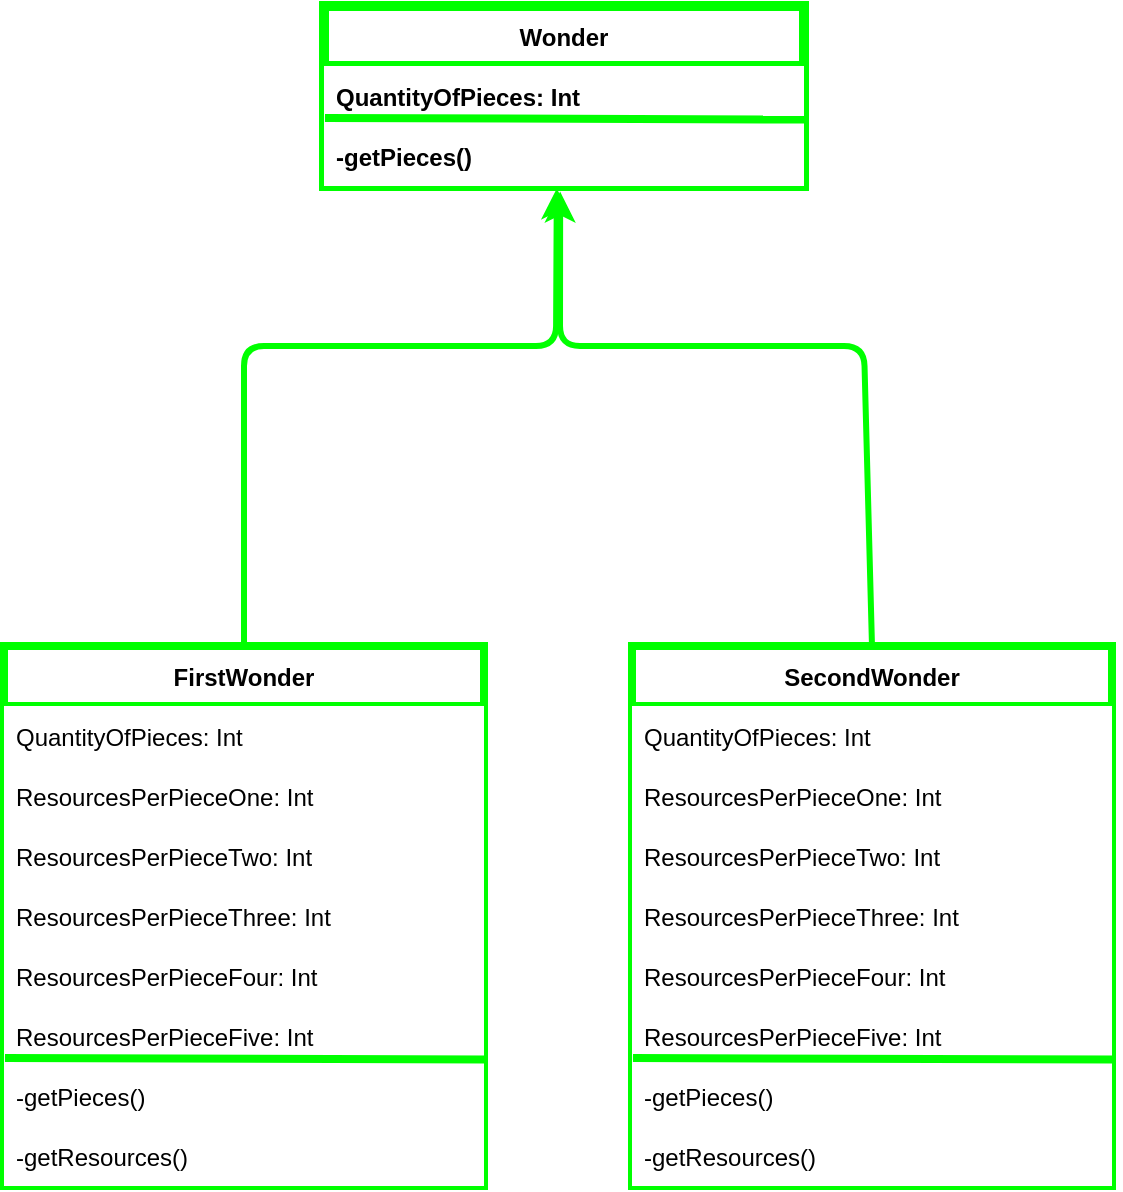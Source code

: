 <mxfile>
    <diagram id="t4m6HffBojrmLgmsI4VK" name="Page-1">
        <mxGraphModel dx="706" dy="574" grid="1" gridSize="10" guides="1" tooltips="1" connect="1" arrows="1" fold="1" page="1" pageScale="1" pageWidth="827" pageHeight="1169" math="0" shadow="0">
            <root>
                <mxCell id="0"/>
                <mxCell id="1" parent="0"/>
                <mxCell id="3" value="Wonder" style="swimlane;fontStyle=1;childLayout=stackLayout;horizontal=1;startSize=30;horizontalStack=0;resizeParent=1;resizeParentMax=0;resizeLast=0;collapsible=1;marginBottom=0;swimlaneFillColor=none;strokeColor=#00FF00;fontColor=#000000;labelBackgroundColor=#FFFFFF;fillColor=#FFFFFF;strokeWidth=5;" vertex="1" parent="1">
                    <mxGeometry x="260" y="130" width="240" height="90" as="geometry"/>
                </mxCell>
                <mxCell id="4" value="QuantityOfPieces: Int" style="text;strokeColor=none;fillColor=#FFFFFF;align=left;verticalAlign=middle;spacingLeft=4;spacingRight=4;overflow=hidden;points=[[0,0.5],[1,0.5]];portConstraint=eastwest;rotatable=0;fontColor=#000000;fontStyle=1" vertex="1" parent="3">
                    <mxGeometry y="30" width="240" height="30" as="geometry"/>
                </mxCell>
                <mxCell id="5" value="-getPieces()" style="text;strokeColor=none;fillColor=#FFFFFF;align=left;verticalAlign=middle;spacingLeft=4;spacingRight=4;overflow=hidden;points=[[0,0.5],[1,0.5]];portConstraint=eastwest;rotatable=0;fontColor=#000000;fontStyle=1" vertex="1" parent="3">
                    <mxGeometry y="60" width="240" height="30" as="geometry"/>
                </mxCell>
                <mxCell id="21" value="" style="endArrow=none;html=1;exitX=0.002;exitY=-0.133;exitDx=0;exitDy=0;exitPerimeter=0;entryX=1.005;entryY=-0.107;entryDx=0;entryDy=0;entryPerimeter=0;fontColor=#F0F0F0;fillColor=#60a917;strokeColor=#00FF00;strokeWidth=4;" edge="1" parent="3" source="5" target="5">
                    <mxGeometry width="50" height="50" relative="1" as="geometry">
                        <mxPoint x="80" y="210" as="sourcePoint"/>
                        <mxPoint x="130" y="160" as="targetPoint"/>
                        <Array as="points"/>
                    </mxGeometry>
                </mxCell>
                <mxCell id="47" style="edgeStyle=none;html=1;exitX=0.5;exitY=0;exitDx=0;exitDy=0;entryX=0.485;entryY=1.04;entryDx=0;entryDy=0;entryPerimeter=0;strokeColor=#00FF00;strokeWidth=3;" edge="1" parent="1" source="36" target="5">
                    <mxGeometry relative="1" as="geometry">
                        <mxPoint x="380.48" y="251.2" as="targetPoint"/>
                        <Array as="points">
                            <mxPoint x="220" y="300"/>
                            <mxPoint x="376" y="300"/>
                        </Array>
                    </mxGeometry>
                </mxCell>
                <mxCell id="36" value="FirstWonder" style="swimlane;fontStyle=1;childLayout=stackLayout;horizontal=1;startSize=30;horizontalStack=0;resizeParent=1;resizeParentMax=0;resizeLast=0;collapsible=1;marginBottom=0;strokeColor=#00FF00;gradientColor=none;swimlaneFillColor=none;fontColor=#000000;fillColor=#FFFFFF;strokeWidth=4;" vertex="1" parent="1">
                    <mxGeometry x="100" y="450" width="240" height="270" as="geometry">
                        <mxRectangle x="100" y="450" width="100" height="30" as="alternateBounds"/>
                    </mxGeometry>
                </mxCell>
                <mxCell id="37" value="QuantityOfPieces: Int" style="text;strokeColor=none;fillColor=#FFFFFF;align=left;verticalAlign=middle;spacingLeft=4;spacingRight=4;overflow=hidden;points=[[0,0.5],[1,0.5]];portConstraint=eastwest;rotatable=0;fontColor=#000000;" vertex="1" parent="36">
                    <mxGeometry y="30" width="240" height="30" as="geometry"/>
                </mxCell>
                <mxCell id="38" value="ResourcesPerPieceOne: Int" style="text;strokeColor=none;fillColor=#FFFFFF;align=left;verticalAlign=middle;spacingLeft=4;spacingRight=4;overflow=hidden;points=[[0,0.5],[1,0.5]];portConstraint=eastwest;rotatable=0;fontColor=#000000;" vertex="1" parent="36">
                    <mxGeometry y="60" width="240" height="30" as="geometry"/>
                </mxCell>
                <mxCell id="39" value="ResourcesPerPieceTwo: Int" style="text;strokeColor=none;fillColor=#FFFFFF;align=left;verticalAlign=middle;spacingLeft=4;spacingRight=4;overflow=hidden;points=[[0,0.5],[1,0.5]];portConstraint=eastwest;rotatable=0;fontColor=#000000;" vertex="1" parent="36">
                    <mxGeometry y="90" width="240" height="30" as="geometry"/>
                </mxCell>
                <mxCell id="40" value="ResourcesPerPieceThree: Int" style="text;strokeColor=none;fillColor=#FFFFFF;align=left;verticalAlign=middle;spacingLeft=4;spacingRight=4;overflow=hidden;points=[[0,0.5],[1,0.5]];portConstraint=eastwest;rotatable=0;fontColor=#000000;" vertex="1" parent="36">
                    <mxGeometry y="120" width="240" height="30" as="geometry"/>
                </mxCell>
                <mxCell id="41" value="ResourcesPerPieceFour: Int" style="text;strokeColor=none;fillColor=#FFFFFF;align=left;verticalAlign=middle;spacingLeft=4;spacingRight=4;overflow=hidden;points=[[0,0.5],[1,0.5]];portConstraint=eastwest;rotatable=0;fontColor=#000000;" vertex="1" parent="36">
                    <mxGeometry y="150" width="240" height="30" as="geometry"/>
                </mxCell>
                <mxCell id="42" value="ResourcesPerPieceFive: Int" style="text;strokeColor=none;fillColor=#FFFFFF;align=left;verticalAlign=middle;spacingLeft=4;spacingRight=4;overflow=hidden;points=[[0,0.5],[1,0.5]];portConstraint=eastwest;rotatable=0;fontColor=#000000;" vertex="1" parent="36">
                    <mxGeometry y="180" width="240" height="30" as="geometry"/>
                </mxCell>
                <mxCell id="43" value="-getPieces()" style="text;strokeColor=none;fillColor=#FFFFFF;align=left;verticalAlign=middle;spacingLeft=4;spacingRight=4;overflow=hidden;points=[[0,0.5],[1,0.5]];portConstraint=eastwest;rotatable=0;fontColor=#000000;" vertex="1" parent="36">
                    <mxGeometry y="210" width="240" height="30" as="geometry"/>
                </mxCell>
                <mxCell id="44" value="-getResources()" style="text;strokeColor=none;fillColor=#FFFFFF;align=left;verticalAlign=middle;spacingLeft=4;spacingRight=4;overflow=hidden;points=[[0,0.5],[1,0.5]];portConstraint=eastwest;rotatable=0;fontColor=#000000;" vertex="1" parent="36">
                    <mxGeometry y="240" width="240" height="30" as="geometry"/>
                </mxCell>
                <mxCell id="45" value="" style="endArrow=none;html=1;exitX=0.002;exitY=-0.133;exitDx=0;exitDy=0;exitPerimeter=0;entryX=1.005;entryY=-0.107;entryDx=0;entryDy=0;entryPerimeter=0;strokeColor=#00FF00;strokeWidth=4;" edge="1" parent="36" source="43" target="43">
                    <mxGeometry width="50" height="50" relative="1" as="geometry">
                        <mxPoint x="80" y="210" as="sourcePoint"/>
                        <mxPoint x="130" y="160" as="targetPoint"/>
                        <Array as="points"/>
                    </mxGeometry>
                </mxCell>
                <mxCell id="60" style="edgeStyle=none;html=1;exitX=0.5;exitY=0;exitDx=0;exitDy=0;entryX=0.492;entryY=1.093;entryDx=0;entryDy=0;entryPerimeter=0;strokeColor=#00FF00;strokeWidth=3;" edge="1" parent="1" source="50" target="5">
                    <mxGeometry relative="1" as="geometry">
                        <Array as="points">
                            <mxPoint x="530" y="300"/>
                            <mxPoint x="378" y="300"/>
                        </Array>
                    </mxGeometry>
                </mxCell>
                <mxCell id="50" value="SecondWonder" style="swimlane;fontStyle=1;childLayout=stackLayout;horizontal=1;startSize=30;horizontalStack=0;resizeParent=1;resizeParentMax=0;resizeLast=0;collapsible=1;marginBottom=0;strokeColor=#00FF00;gradientColor=none;swimlaneFillColor=none;fontColor=#000000;fillColor=#FFFFFF;strokeWidth=4;" vertex="1" parent="1">
                    <mxGeometry x="414" y="450" width="240" height="270" as="geometry"/>
                </mxCell>
                <mxCell id="51" value="QuantityOfPieces: Int" style="text;strokeColor=none;fillColor=#FFFFFF;align=left;verticalAlign=middle;spacingLeft=4;spacingRight=4;overflow=hidden;points=[[0,0.5],[1,0.5]];portConstraint=eastwest;rotatable=0;fontColor=#000000;" vertex="1" parent="50">
                    <mxGeometry y="30" width="240" height="30" as="geometry"/>
                </mxCell>
                <mxCell id="52" value="ResourcesPerPieceOne: Int" style="text;strokeColor=none;fillColor=#FFFFFF;align=left;verticalAlign=middle;spacingLeft=4;spacingRight=4;overflow=hidden;points=[[0,0.5],[1,0.5]];portConstraint=eastwest;rotatable=0;fontColor=#000000;" vertex="1" parent="50">
                    <mxGeometry y="60" width="240" height="30" as="geometry"/>
                </mxCell>
                <mxCell id="53" value="ResourcesPerPieceTwo: Int" style="text;strokeColor=none;fillColor=#FFFFFF;align=left;verticalAlign=middle;spacingLeft=4;spacingRight=4;overflow=hidden;points=[[0,0.5],[1,0.5]];portConstraint=eastwest;rotatable=0;fontColor=#000000;" vertex="1" parent="50">
                    <mxGeometry y="90" width="240" height="30" as="geometry"/>
                </mxCell>
                <mxCell id="54" value="ResourcesPerPieceThree: Int" style="text;strokeColor=none;fillColor=#FFFFFF;align=left;verticalAlign=middle;spacingLeft=4;spacingRight=4;overflow=hidden;points=[[0,0.5],[1,0.5]];portConstraint=eastwest;rotatable=0;fontColor=#000000;" vertex="1" parent="50">
                    <mxGeometry y="120" width="240" height="30" as="geometry"/>
                </mxCell>
                <mxCell id="55" value="ResourcesPerPieceFour: Int" style="text;strokeColor=none;fillColor=#FFFFFF;align=left;verticalAlign=middle;spacingLeft=4;spacingRight=4;overflow=hidden;points=[[0,0.5],[1,0.5]];portConstraint=eastwest;rotatable=0;fontColor=#000000;" vertex="1" parent="50">
                    <mxGeometry y="150" width="240" height="30" as="geometry"/>
                </mxCell>
                <mxCell id="56" value="ResourcesPerPieceFive: Int" style="text;strokeColor=none;fillColor=#FFFFFF;align=left;verticalAlign=middle;spacingLeft=4;spacingRight=4;overflow=hidden;points=[[0,0.5],[1,0.5]];portConstraint=eastwest;rotatable=0;fontColor=#000000;" vertex="1" parent="50">
                    <mxGeometry y="180" width="240" height="30" as="geometry"/>
                </mxCell>
                <mxCell id="57" value="-getPieces()" style="text;strokeColor=none;fillColor=#FFFFFF;align=left;verticalAlign=middle;spacingLeft=4;spacingRight=4;overflow=hidden;points=[[0,0.5],[1,0.5]];portConstraint=eastwest;rotatable=0;fontColor=#000000;" vertex="1" parent="50">
                    <mxGeometry y="210" width="240" height="30" as="geometry"/>
                </mxCell>
                <mxCell id="58" value="-getResources()" style="text;strokeColor=none;fillColor=#FFFFFF;align=left;verticalAlign=middle;spacingLeft=4;spacingRight=4;overflow=hidden;points=[[0,0.5],[1,0.5]];portConstraint=eastwest;rotatable=0;fontColor=#000000;" vertex="1" parent="50">
                    <mxGeometry y="240" width="240" height="30" as="geometry"/>
                </mxCell>
                <mxCell id="59" value="" style="endArrow=none;html=1;exitX=0.002;exitY=-0.133;exitDx=0;exitDy=0;exitPerimeter=0;entryX=1.005;entryY=-0.107;entryDx=0;entryDy=0;entryPerimeter=0;strokeColor=#00FF00;strokeWidth=4;" edge="1" parent="50" source="57" target="57">
                    <mxGeometry width="50" height="50" relative="1" as="geometry">
                        <mxPoint x="80" y="210" as="sourcePoint"/>
                        <mxPoint x="130" y="160" as="targetPoint"/>
                        <Array as="points"/>
                    </mxGeometry>
                </mxCell>
            </root>
        </mxGraphModel>
    </diagram>
</mxfile>